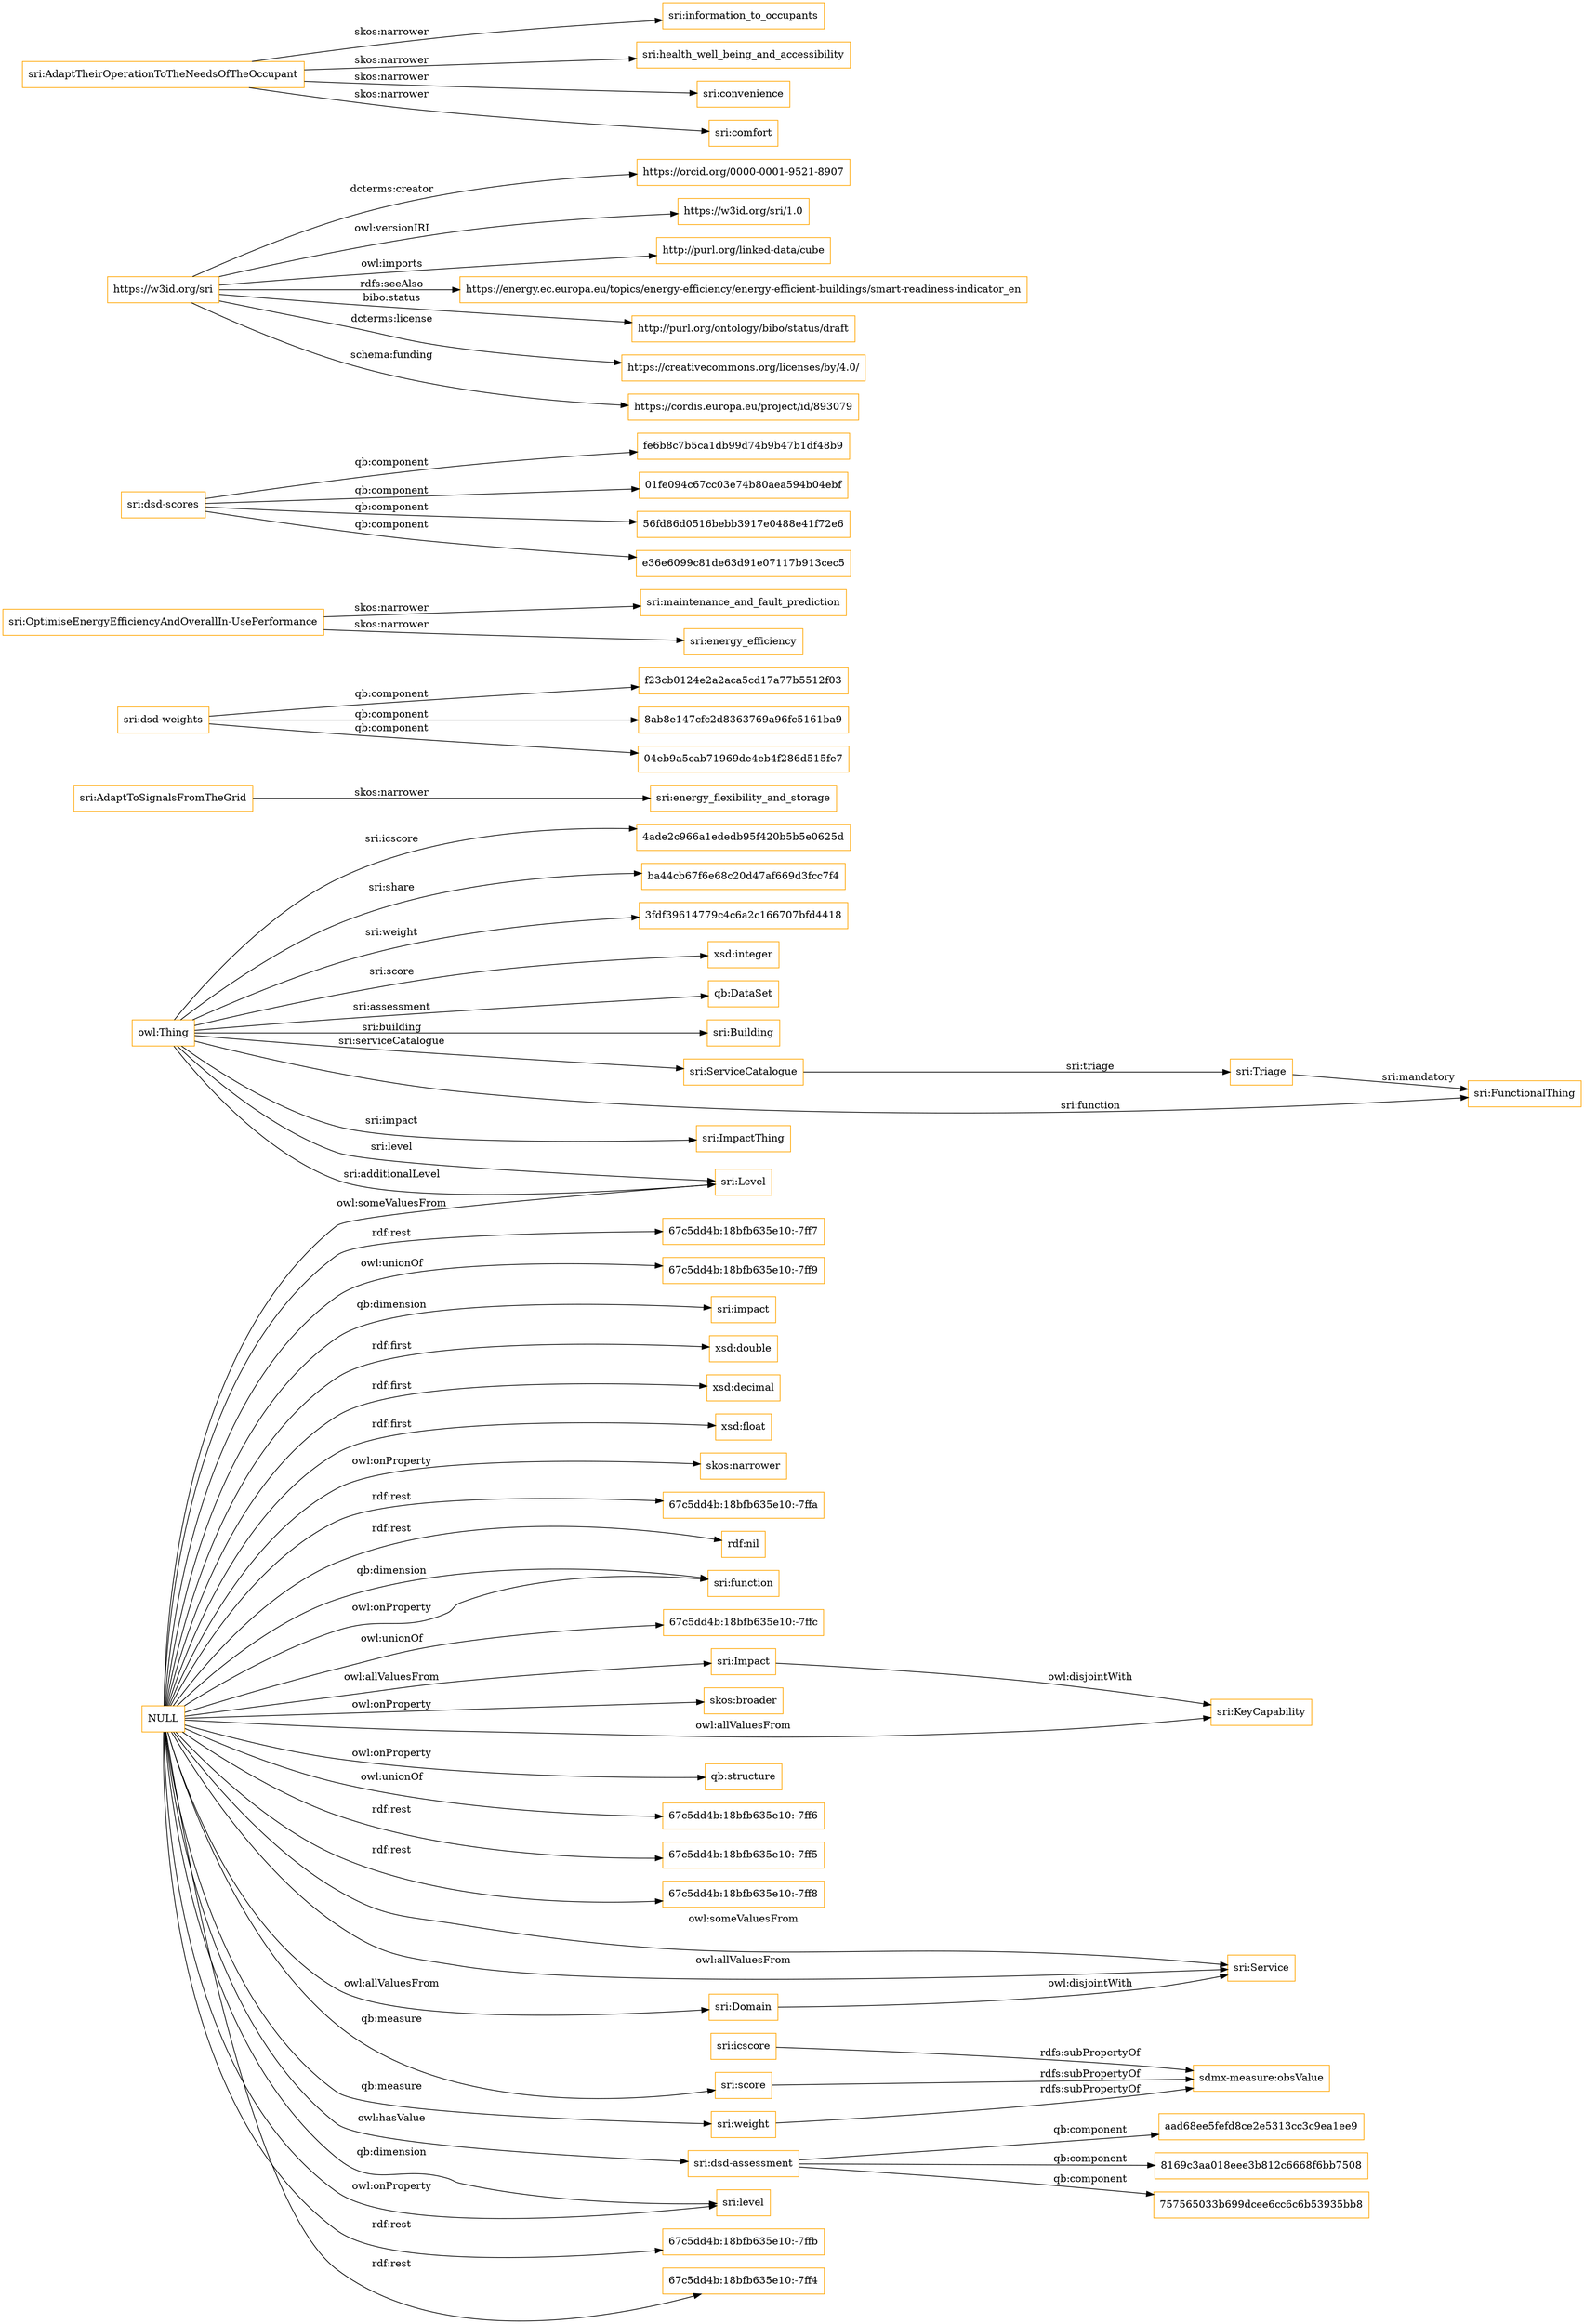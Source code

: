 digraph ar2dtool_diagram { 
rankdir=LR;
size="1501"
node [shape = rectangle, color="orange"]; "sri:Building" "sri:KeyCapability" "sri:Service" "sri:ServiceCatalogue" "sri:Impact" "sri:Domain" "sri:ImpactThing" "sri:FunctionalThing" "sri:Triage" "sri:Level" ; /*classes style*/
	"sri:AdaptToSignalsFromTheGrid" -> "sri:energy_flexibility_and_storage" [ label = "skos:narrower" ];
	"sri:weight" -> "sdmx-measure:obsValue" [ label = "rdfs:subPropertyOf" ];
	"sri:dsd-weights" -> "f23cb0124e2a2aca5cd17a77b5512f03" [ label = "qb:component" ];
	"sri:dsd-weights" -> "8ab8e147cfc2d8363769a96fc5161ba9" [ label = "qb:component" ];
	"sri:dsd-weights" -> "04eb9a5cab71969de4eb4f286d515fe7" [ label = "qb:component" ];
	"sri:OptimiseEnergyEfficiencyAndOverallIn-UsePerformance" -> "sri:maintenance_and_fault_prediction" [ label = "skos:narrower" ];
	"sri:OptimiseEnergyEfficiencyAndOverallIn-UsePerformance" -> "sri:energy_efficiency" [ label = "skos:narrower" ];
	"sri:icscore" -> "sdmx-measure:obsValue" [ label = "rdfs:subPropertyOf" ];
	"sri:dsd-scores" -> "fe6b8c7b5ca1db99d74b9b47b1df48b9" [ label = "qb:component" ];
	"sri:dsd-scores" -> "01fe094c67cc03e74b80aea594b04ebf" [ label = "qb:component" ];
	"sri:dsd-scores" -> "56fd86d0516bebb3917e0488e41f72e6" [ label = "qb:component" ];
	"sri:dsd-scores" -> "e36e6099c81de63d91e07117b913cec5" [ label = "qb:component" ];
	"sri:Impact" -> "sri:KeyCapability" [ label = "owl:disjointWith" ];
	"https://w3id.org/sri" -> "https://orcid.org/0000-0001-9521-8907" [ label = "dcterms:creator" ];
	"https://w3id.org/sri" -> "https://w3id.org/sri/1.0" [ label = "owl:versionIRI" ];
	"https://w3id.org/sri" -> "http://purl.org/linked-data/cube" [ label = "owl:imports" ];
	"https://w3id.org/sri" -> "https://energy.ec.europa.eu/topics/energy-efficiency/energy-efficient-buildings/smart-readiness-indicator_en" [ label = "rdfs:seeAlso" ];
	"https://w3id.org/sri" -> "http://purl.org/ontology/bibo/status/draft" [ label = "bibo:status" ];
	"https://w3id.org/sri" -> "https://creativecommons.org/licenses/by/4.0/" [ label = "dcterms:license" ];
	"https://w3id.org/sri" -> "https://cordis.europa.eu/project/id/893079" [ label = "schema:funding" ];
	"sri:AdaptTheirOperationToTheNeedsOfTheOccupant" -> "sri:information_to_occupants" [ label = "skos:narrower" ];
	"sri:AdaptTheirOperationToTheNeedsOfTheOccupant" -> "sri:health_well_being_and_accessibility" [ label = "skos:narrower" ];
	"sri:AdaptTheirOperationToTheNeedsOfTheOccupant" -> "sri:convenience" [ label = "skos:narrower" ];
	"sri:AdaptTheirOperationToTheNeedsOfTheOccupant" -> "sri:comfort" [ label = "skos:narrower" ];
	"sri:Domain" -> "sri:Service" [ label = "owl:disjointWith" ];
	"sri:dsd-assessment" -> "757565033b699dcee6cc6c6b53935bb8" [ label = "qb:component" ];
	"sri:dsd-assessment" -> "aad68ee5fefd8ce2e5313cc3c9ea1ee9" [ label = "qb:component" ];
	"sri:dsd-assessment" -> "8169c3aa018eee3b812c6668f6bb7508" [ label = "qb:component" ];
	"sri:score" -> "sdmx-measure:obsValue" [ label = "rdfs:subPropertyOf" ];
	"NULL" -> "sri:Service" [ label = "owl:someValuesFrom" ];
	"NULL" -> "sri:dsd-assessment" [ label = "owl:hasValue" ];
	"NULL" -> "sri:weight" [ label = "qb:measure" ];
	"NULL" -> "sri:Domain" [ label = "owl:allValuesFrom" ];
	"NULL" -> "sri:level" [ label = "qb:dimension" ];
	"NULL" -> "67c5dd4b:18bfb635e10:-7ffb" [ label = "rdf:rest" ];
	"NULL" -> "67c5dd4b:18bfb635e10:-7ff4" [ label = "rdf:rest" ];
	"NULL" -> "67c5dd4b:18bfb635e10:-7ff7" [ label = "rdf:rest" ];
	"NULL" -> "67c5dd4b:18bfb635e10:-7ff9" [ label = "owl:unionOf" ];
	"NULL" -> "sri:Level" [ label = "owl:someValuesFrom" ];
	"NULL" -> "sri:impact" [ label = "qb:dimension" ];
	"NULL" -> "xsd:double" [ label = "rdf:first" ];
	"NULL" -> "xsd:decimal" [ label = "rdf:first" ];
	"NULL" -> "sri:score" [ label = "qb:measure" ];
	"NULL" -> "sri:Service" [ label = "owl:allValuesFrom" ];
	"NULL" -> "sri:Impact" [ label = "owl:allValuesFrom" ];
	"NULL" -> "xsd:float" [ label = "rdf:first" ];
	"NULL" -> "skos:narrower" [ label = "owl:onProperty" ];
	"NULL" -> "67c5dd4b:18bfb635e10:-7ffa" [ label = "rdf:rest" ];
	"NULL" -> "rdf:nil" [ label = "rdf:rest" ];
	"NULL" -> "sri:level" [ label = "owl:onProperty" ];
	"NULL" -> "sri:function" [ label = "qb:dimension" ];
	"NULL" -> "67c5dd4b:18bfb635e10:-7ffc" [ label = "owl:unionOf" ];
	"NULL" -> "skos:broader" [ label = "owl:onProperty" ];
	"NULL" -> "sri:KeyCapability" [ label = "owl:allValuesFrom" ];
	"NULL" -> "qb:structure" [ label = "owl:onProperty" ];
	"NULL" -> "67c5dd4b:18bfb635e10:-7ff6" [ label = "owl:unionOf" ];
	"NULL" -> "sri:function" [ label = "owl:onProperty" ];
	"NULL" -> "67c5dd4b:18bfb635e10:-7ff5" [ label = "rdf:rest" ];
	"NULL" -> "67c5dd4b:18bfb635e10:-7ff8" [ label = "rdf:rest" ];
	"sri:ServiceCatalogue" -> "sri:Triage" [ label = "sri:triage" ];
	"owl:Thing" -> "4ade2c966a1ededb95f420b5b5e0625d" [ label = "sri:icscore" ];
	"owl:Thing" -> "sri:Building" [ label = "sri:building" ];
	"owl:Thing" -> "ba44cb67f6e68c20d47af669d3fcc7f4" [ label = "sri:share" ];
	"owl:Thing" -> "sri:Level" [ label = "sri:level" ];
	"owl:Thing" -> "sri:ImpactThing" [ label = "sri:impact" ];
	"sri:Triage" -> "sri:FunctionalThing" [ label = "sri:mandatory" ];
	"owl:Thing" -> "3fdf39614779c4c6a2c166707bfd4418" [ label = "sri:weight" ];
	"owl:Thing" -> "sri:Level" [ label = "sri:additionalLevel" ];
	"owl:Thing" -> "xsd:integer" [ label = "sri:score" ];
	"owl:Thing" -> "qb:DataSet" [ label = "sri:assessment" ];
	"owl:Thing" -> "sri:ServiceCatalogue" [ label = "sri:serviceCatalogue" ];
	"owl:Thing" -> "sri:FunctionalThing" [ label = "sri:function" ];

}
